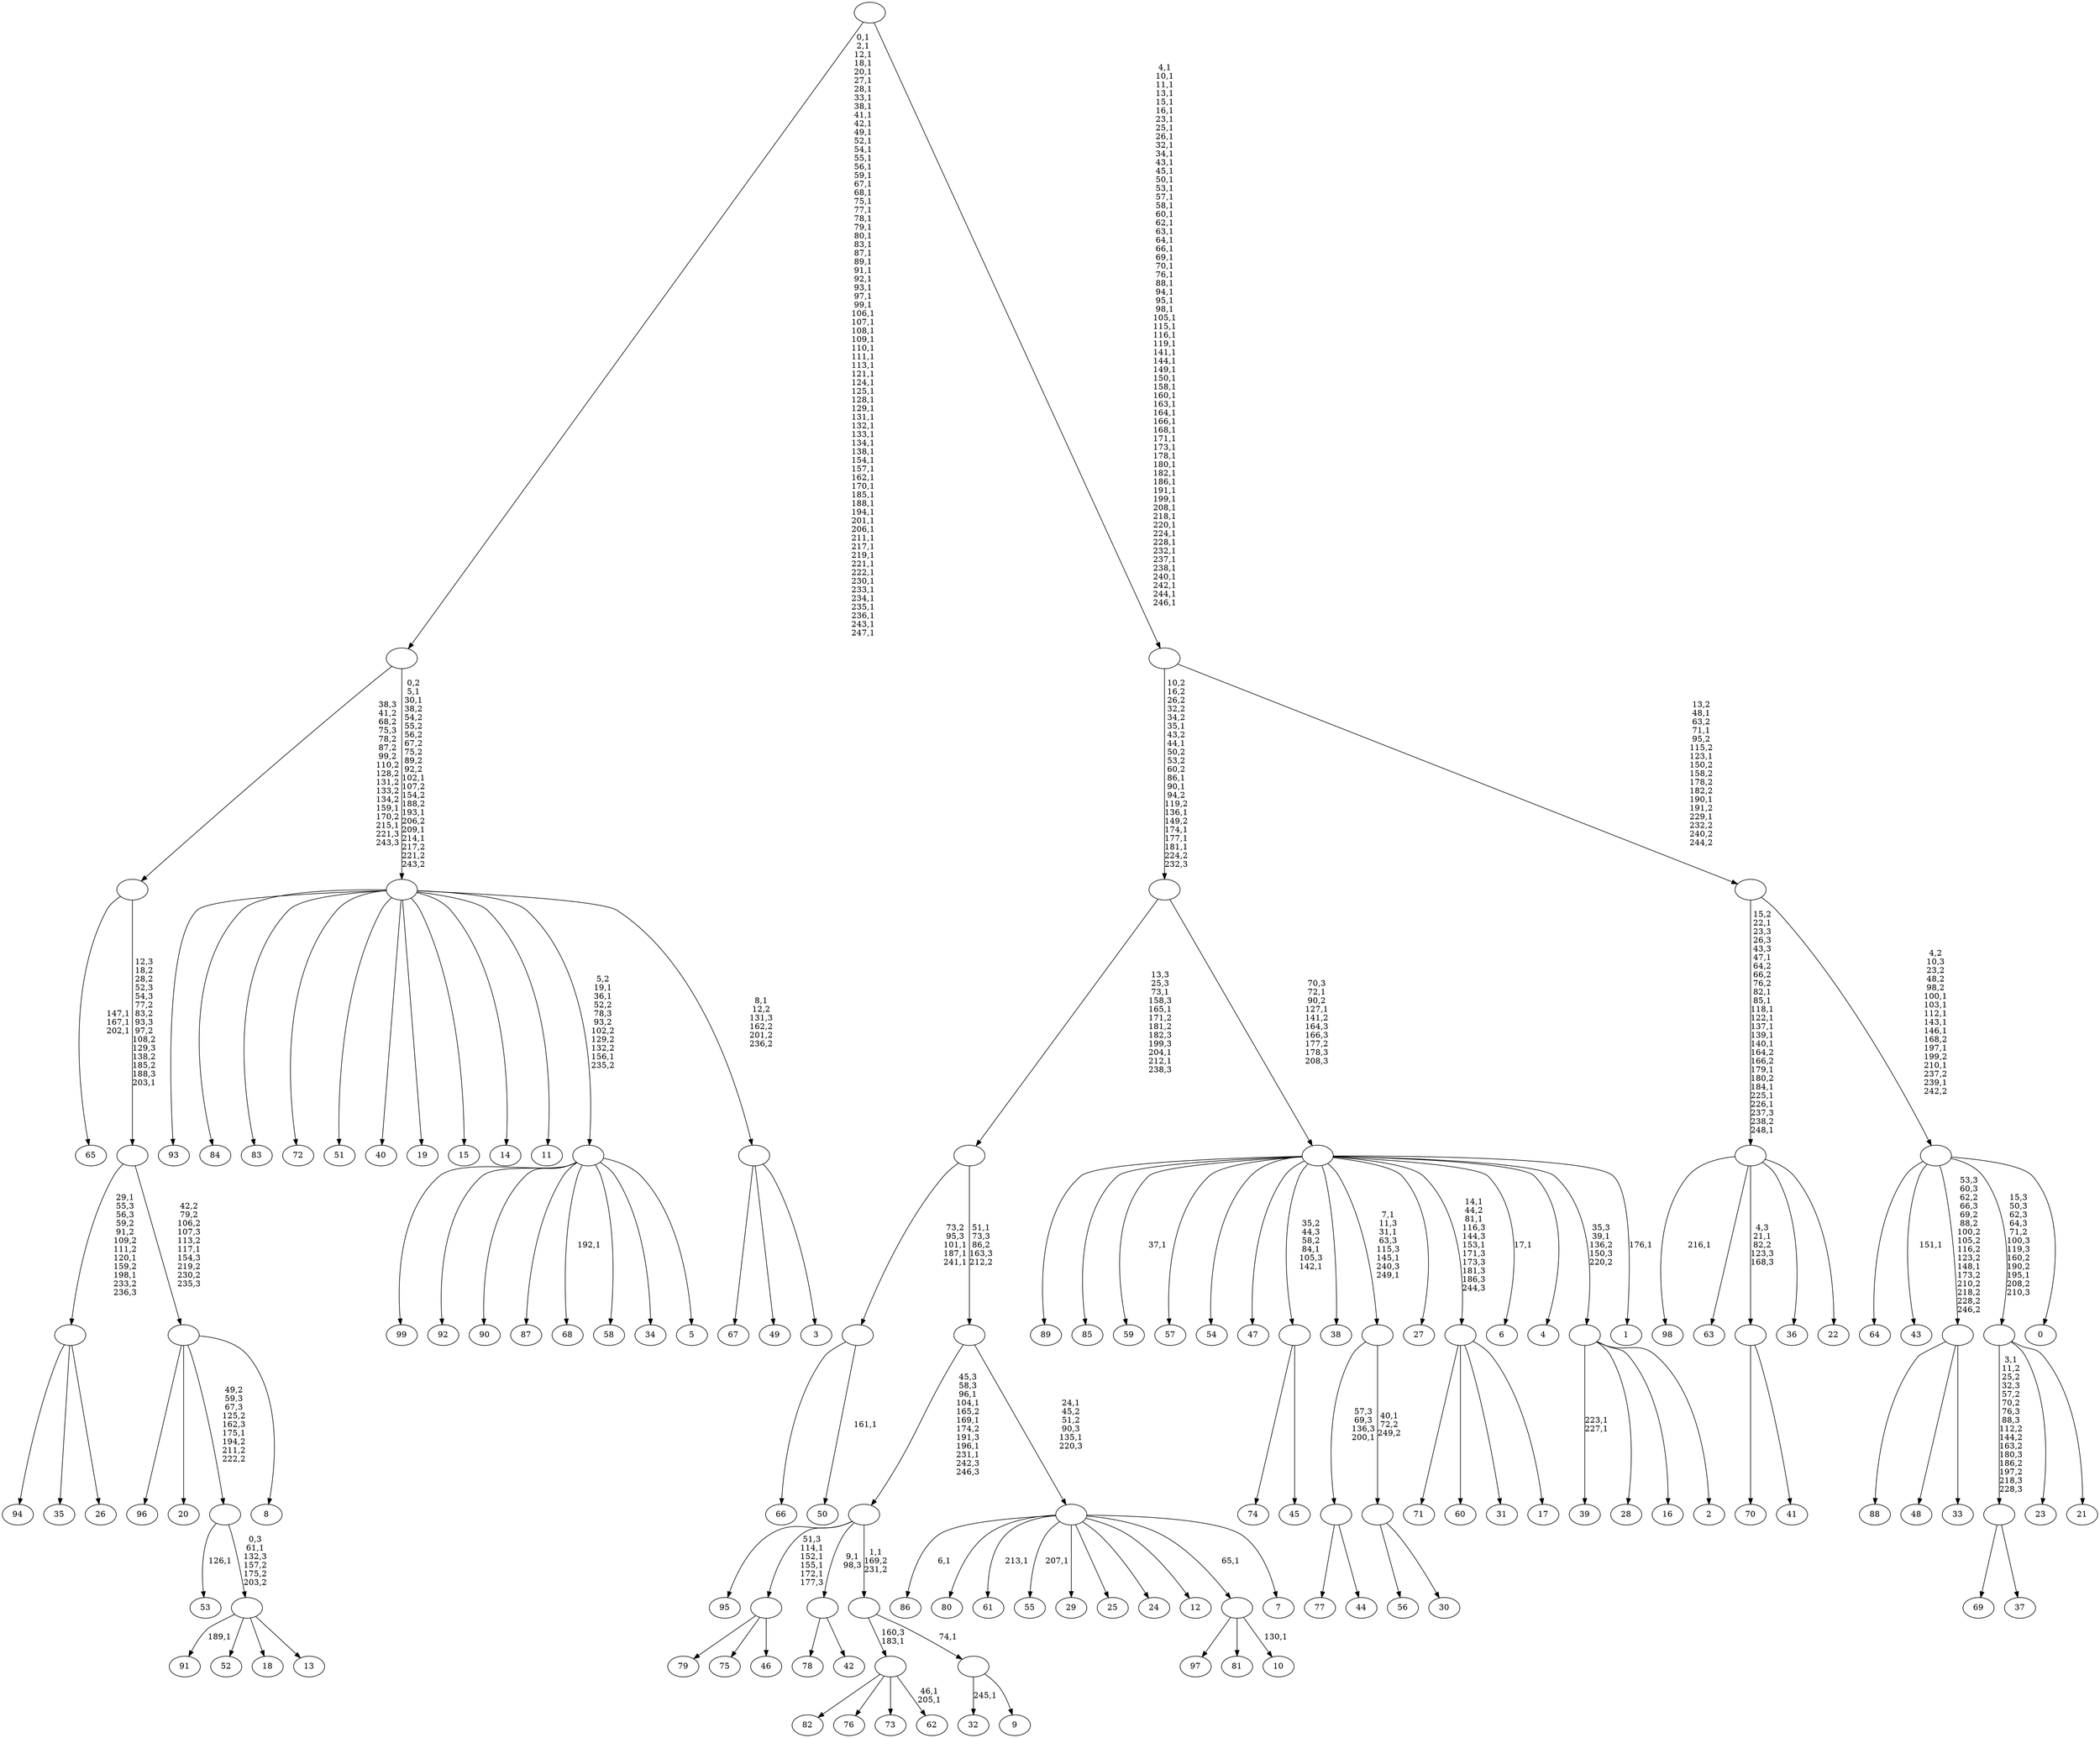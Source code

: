 digraph T {
	350 [label="99"]
	349 [label="98"]
	347 [label="97"]
	346 [label="96"]
	345 [label="95"]
	344 [label="94"]
	343 [label="93"]
	342 [label="92"]
	341 [label="91"]
	339 [label="90"]
	338 [label="89"]
	337 [label="88"]
	336 [label="87"]
	335 [label="86"]
	333 [label="85"]
	332 [label="84"]
	331 [label="83"]
	330 [label="82"]
	329 [label="81"]
	328 [label="80"]
	327 [label="79"]
	326 [label="78"]
	325 [label="77"]
	324 [label="76"]
	323 [label="75"]
	322 [label="74"]
	321 [label="73"]
	320 [label="72"]
	319 [label="71"]
	318 [label="70"]
	317 [label="69"]
	316 [label="68"]
	314 [label="67"]
	313 [label="66"]
	312 [label="65"]
	308 [label="64"]
	307 [label="63"]
	306 [label="62"]
	303 [label=""]
	302 [label="61"]
	300 [label="60"]
	299 [label="59"]
	297 [label="58"]
	296 [label="57"]
	295 [label="56"]
	294 [label="55"]
	292 [label="54"]
	291 [label="53"]
	289 [label="52"]
	288 [label="51"]
	287 [label="50"]
	285 [label=""]
	282 [label="49"]
	281 [label="48"]
	280 [label="47"]
	279 [label="46"]
	278 [label=""]
	274 [label="45"]
	273 [label=""]
	271 [label="44"]
	270 [label=""]
	269 [label="43"]
	267 [label="42"]
	266 [label=""]
	265 [label="41"]
	264 [label=""]
	263 [label="40"]
	262 [label="39"]
	259 [label="38"]
	258 [label="37"]
	257 [label=""]
	256 [label="36"]
	255 [label="35"]
	254 [label="34"]
	253 [label="33"]
	252 [label=""]
	251 [label="32"]
	249 [label="31"]
	248 [label="30"]
	247 [label=""]
	246 [label=""]
	242 [label="29"]
	241 [label="28"]
	240 [label="27"]
	239 [label="26"]
	238 [label=""]
	235 [label="25"]
	234 [label="24"]
	233 [label="23"]
	232 [label="22"]
	231 [label=""]
	217 [label="21"]
	216 [label=""]
	215 [label="20"]
	214 [label="19"]
	213 [label="18"]
	212 [label="17"]
	211 [label=""]
	208 [label="16"]
	207 [label="15"]
	206 [label="14"]
	205 [label="13"]
	204 [label=""]
	203 [label=""]
	202 [label="12"]
	201 [label="11"]
	200 [label="10"]
	198 [label=""]
	197 [label="9"]
	196 [label=""]
	195 [label=""]
	194 [label=""]
	189 [label="8"]
	188 [label=""]
	187 [label=""]
	186 [label=""]
	184 [label="7"]
	183 [label=""]
	181 [label=""]
	180 [label=""]
	176 [label="6"]
	174 [label="5"]
	173 [label=""]
	170 [label="4"]
	169 [label="3"]
	168 [label=""]
	167 [label=""]
	161 [label=""]
	91 [label="2"]
	90 [label=""]
	89 [label="1"]
	87 [label=""]
	85 [label=""]
	77 [label="0"]
	76 [label=""]
	68 [label=""]
	63 [label=""]
	0 [label=""]
	303 -> 306 [label="46,1\n205,1"]
	303 -> 330 [label=""]
	303 -> 324 [label=""]
	303 -> 321 [label=""]
	285 -> 287 [label="161,1"]
	285 -> 313 [label=""]
	278 -> 327 [label=""]
	278 -> 323 [label=""]
	278 -> 279 [label=""]
	273 -> 322 [label=""]
	273 -> 274 [label=""]
	270 -> 325 [label=""]
	270 -> 271 [label=""]
	266 -> 326 [label=""]
	266 -> 267 [label=""]
	264 -> 318 [label=""]
	264 -> 265 [label=""]
	257 -> 317 [label=""]
	257 -> 258 [label=""]
	252 -> 337 [label=""]
	252 -> 281 [label=""]
	252 -> 253 [label=""]
	247 -> 295 [label=""]
	247 -> 248 [label=""]
	246 -> 270 [label="57,3\n69,3\n136,3\n200,1"]
	246 -> 247 [label="40,1\n72,2\n249,2"]
	238 -> 344 [label=""]
	238 -> 255 [label=""]
	238 -> 239 [label=""]
	231 -> 349 [label="216,1"]
	231 -> 307 [label=""]
	231 -> 264 [label="4,3\n21,1\n82,2\n123,3\n168,3"]
	231 -> 256 [label=""]
	231 -> 232 [label=""]
	216 -> 257 [label="3,1\n11,2\n25,2\n32,3\n57,2\n70,2\n76,3\n88,3\n112,2\n144,2\n163,2\n180,3\n186,2\n197,2\n218,3\n228,3"]
	216 -> 233 [label=""]
	216 -> 217 [label=""]
	211 -> 319 [label=""]
	211 -> 300 [label=""]
	211 -> 249 [label=""]
	211 -> 212 [label=""]
	204 -> 341 [label="189,1"]
	204 -> 289 [label=""]
	204 -> 213 [label=""]
	204 -> 205 [label=""]
	203 -> 291 [label="126,1"]
	203 -> 204 [label="0,3\n61,1\n132,3\n157,2\n175,2\n203,2"]
	198 -> 200 [label="130,1"]
	198 -> 347 [label=""]
	198 -> 329 [label=""]
	196 -> 251 [label="245,1"]
	196 -> 197 [label=""]
	195 -> 303 [label="160,3\n183,1"]
	195 -> 196 [label="74,1"]
	194 -> 278 [label="51,3\n114,1\n152,1\n155,1\n172,1\n177,3"]
	194 -> 345 [label=""]
	194 -> 266 [label="9,1\n98,3"]
	194 -> 195 [label="1,1\n169,2\n231,2"]
	188 -> 346 [label=""]
	188 -> 215 [label=""]
	188 -> 203 [label="49,2\n59,3\n67,3\n125,2\n162,3\n175,1\n194,2\n211,2\n222,2"]
	188 -> 189 [label=""]
	187 -> 238 [label="29,1\n55,3\n56,3\n59,2\n91,2\n109,2\n111,2\n120,1\n159,2\n198,1\n233,2\n236,3"]
	187 -> 188 [label="42,2\n79,2\n106,2\n107,3\n113,2\n117,1\n154,3\n219,2\n230,2\n235,3"]
	186 -> 312 [label="147,1\n167,1\n202,1"]
	186 -> 187 [label="12,3\n18,2\n28,2\n52,3\n54,3\n77,2\n83,2\n93,3\n97,2\n108,2\n129,3\n138,2\n185,2\n188,3\n203,1"]
	183 -> 294 [label="207,1"]
	183 -> 302 [label="213,1"]
	183 -> 335 [label="6,1"]
	183 -> 328 [label=""]
	183 -> 242 [label=""]
	183 -> 235 [label=""]
	183 -> 234 [label=""]
	183 -> 202 [label=""]
	183 -> 198 [label="65,1"]
	183 -> 184 [label=""]
	181 -> 183 [label="24,1\n45,2\n51,2\n90,3\n135,1\n220,3"]
	181 -> 194 [label="45,3\n58,3\n96,1\n104,1\n165,2\n169,1\n174,2\n191,3\n196,1\n231,1\n242,3\n246,3"]
	180 -> 285 [label="73,2\n95,3\n101,1\n187,1\n241,1"]
	180 -> 181 [label="51,1\n73,3\n86,2\n163,3\n212,2"]
	173 -> 316 [label="192,1"]
	173 -> 350 [label=""]
	173 -> 342 [label=""]
	173 -> 339 [label=""]
	173 -> 336 [label=""]
	173 -> 297 [label=""]
	173 -> 254 [label=""]
	173 -> 174 [label=""]
	168 -> 314 [label=""]
	168 -> 282 [label=""]
	168 -> 169 [label=""]
	167 -> 173 [label="5,2\n19,1\n36,1\n52,2\n78,3\n93,2\n102,2\n129,2\n132,2\n156,1\n235,2"]
	167 -> 343 [label=""]
	167 -> 332 [label=""]
	167 -> 331 [label=""]
	167 -> 320 [label=""]
	167 -> 288 [label=""]
	167 -> 263 [label=""]
	167 -> 214 [label=""]
	167 -> 207 [label=""]
	167 -> 206 [label=""]
	167 -> 201 [label=""]
	167 -> 168 [label="8,1\n12,2\n131,3\n162,2\n201,2\n236,2"]
	161 -> 167 [label="0,2\n5,1\n30,1\n38,2\n54,2\n55,2\n56,2\n67,2\n75,2\n89,2\n92,2\n102,1\n107,2\n154,2\n188,2\n193,1\n206,2\n209,1\n214,1\n217,2\n221,2\n243,2"]
	161 -> 186 [label="38,3\n41,2\n68,2\n75,3\n78,2\n87,2\n99,2\n110,2\n128,2\n131,2\n133,2\n134,2\n159,1\n170,2\n215,1\n221,3\n243,3"]
	90 -> 262 [label="223,1\n227,1"]
	90 -> 241 [label=""]
	90 -> 208 [label=""]
	90 -> 91 [label=""]
	87 -> 89 [label="176,1"]
	87 -> 176 [label="17,1"]
	87 -> 211 [label="14,1\n44,2\n81,1\n116,3\n144,3\n153,1\n171,3\n173,3\n181,3\n186,3\n244,3"]
	87 -> 246 [label="7,1\n11,3\n31,1\n63,3\n115,3\n145,1\n240,3\n249,1"]
	87 -> 273 [label="35,2\n44,3\n58,2\n84,1\n105,3\n142,1"]
	87 -> 299 [label="37,1"]
	87 -> 338 [label=""]
	87 -> 333 [label=""]
	87 -> 296 [label=""]
	87 -> 292 [label=""]
	87 -> 280 [label=""]
	87 -> 259 [label=""]
	87 -> 240 [label=""]
	87 -> 170 [label=""]
	87 -> 90 [label="35,3\n39,1\n136,2\n150,3\n220,2"]
	85 -> 87 [label="70,3\n72,1\n90,2\n127,1\n141,2\n164,3\n166,3\n177,2\n178,3\n208,3"]
	85 -> 180 [label="13,3\n25,3\n73,1\n158,3\n165,1\n171,2\n181,2\n182,3\n199,3\n204,1\n212,1\n238,3"]
	76 -> 269 [label="151,1"]
	76 -> 308 [label=""]
	76 -> 252 [label="53,3\n60,3\n62,2\n66,3\n69,2\n88,2\n100,2\n105,2\n116,2\n123,2\n148,1\n173,2\n210,2\n218,2\n228,2\n246,2"]
	76 -> 216 [label="15,3\n50,3\n62,3\n64,3\n71,2\n100,3\n119,3\n160,2\n190,2\n195,1\n208,2\n210,3"]
	76 -> 77 [label=""]
	68 -> 76 [label="4,2\n10,3\n23,2\n48,2\n98,2\n100,1\n103,1\n112,1\n143,1\n146,1\n168,2\n197,1\n199,2\n210,1\n237,2\n239,1\n242,2"]
	68 -> 231 [label="15,2\n22,1\n23,3\n26,3\n43,3\n47,1\n64,2\n66,2\n76,2\n82,1\n85,1\n118,1\n122,1\n137,1\n139,1\n140,1\n164,2\n166,2\n179,1\n180,2\n184,1\n225,1\n226,1\n237,3\n238,2\n248,1"]
	63 -> 68 [label="13,2\n48,1\n63,2\n71,1\n95,2\n115,2\n123,1\n150,2\n158,2\n178,2\n182,2\n190,1\n191,2\n229,1\n232,2\n240,2\n244,2"]
	63 -> 85 [label="10,2\n16,2\n26,2\n32,2\n34,2\n35,1\n43,2\n44,1\n50,2\n53,2\n60,2\n86,1\n90,1\n94,2\n119,2\n136,1\n149,2\n174,1\n177,1\n181,1\n224,2\n232,3"]
	0 -> 63 [label="4,1\n10,1\n11,1\n13,1\n15,1\n16,1\n23,1\n25,1\n26,1\n32,1\n34,1\n43,1\n45,1\n50,1\n53,1\n57,1\n58,1\n60,1\n62,1\n63,1\n64,1\n66,1\n69,1\n70,1\n76,1\n88,1\n94,1\n95,1\n98,1\n105,1\n115,1\n116,1\n119,1\n141,1\n144,1\n149,1\n150,1\n158,1\n160,1\n163,1\n164,1\n166,1\n168,1\n171,1\n173,1\n178,1\n180,1\n182,1\n186,1\n191,1\n199,1\n208,1\n218,1\n220,1\n224,1\n228,1\n232,1\n237,1\n238,1\n240,1\n242,1\n244,1\n246,1"]
	0 -> 161 [label="0,1\n2,1\n12,1\n18,1\n20,1\n27,1\n28,1\n33,1\n38,1\n41,1\n42,1\n49,1\n52,1\n54,1\n55,1\n56,1\n59,1\n67,1\n68,1\n75,1\n77,1\n78,1\n79,1\n80,1\n83,1\n87,1\n89,1\n91,1\n92,1\n93,1\n97,1\n99,1\n106,1\n107,1\n108,1\n109,1\n110,1\n111,1\n113,1\n121,1\n124,1\n125,1\n128,1\n129,1\n131,1\n132,1\n133,1\n134,1\n138,1\n154,1\n157,1\n162,1\n170,1\n185,1\n188,1\n194,1\n201,1\n206,1\n211,1\n217,1\n219,1\n221,1\n222,1\n230,1\n233,1\n234,1\n235,1\n236,1\n243,1\n247,1"]
}
